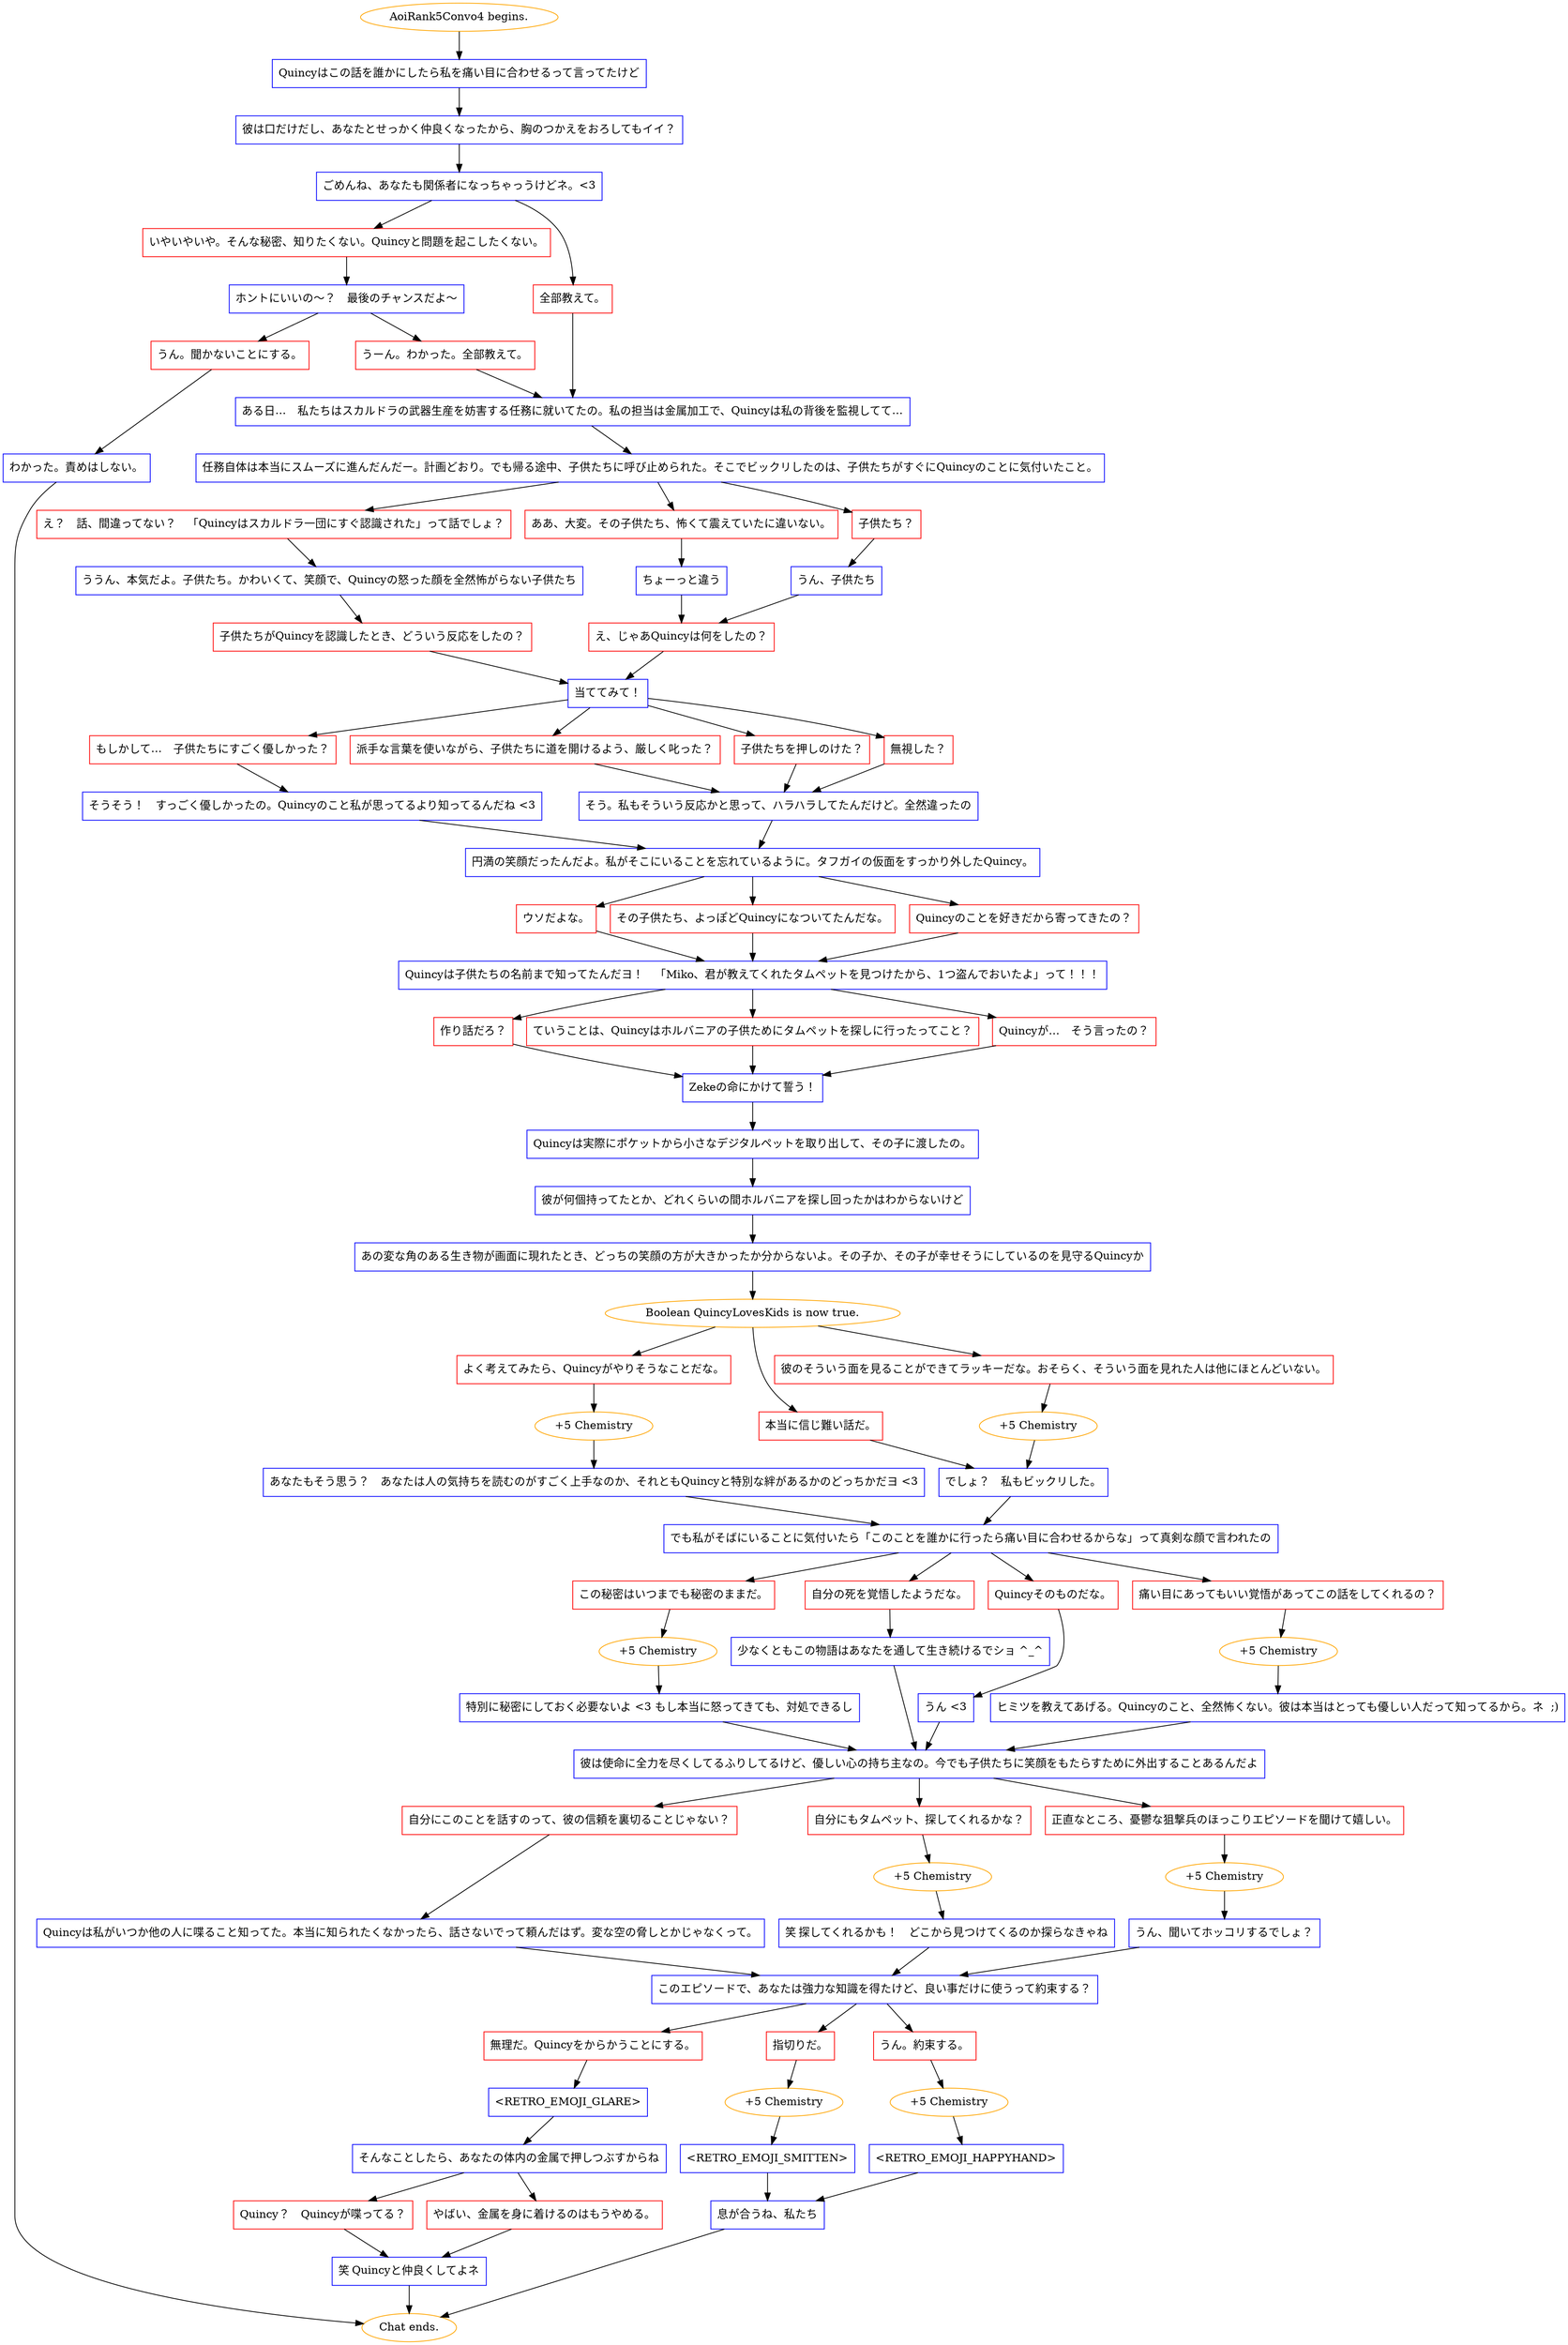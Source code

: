 digraph {
	"AoiRank5Convo4 begins." [color=orange];
		"AoiRank5Convo4 begins." -> j2602576227;
	j2602576227 [label="Quincyはこの話を誰かにしたら私を痛い目に合わせるって言ってたけど",shape=box,color=blue];
		j2602576227 -> j4105122849;
	j4105122849 [label="彼は口だけだし、あなたとせっかく仲良くなったから、胸のつかえをおろしてもイイ？",shape=box,color=blue];
		j4105122849 -> j3466105410;
	j3466105410 [label="ごめんね、あなたも関係者になっちゃっうけどネ。<3",shape=box,color=blue];
		j3466105410 -> j2973733756;
		j3466105410 -> j1223812821;
	j2973733756 [label="いやいやいや。そんな秘密、知りたくない。Quincyと問題を起こしたくない。",shape=box,color=red];
		j2973733756 -> j1914008043;
	j1223812821 [label="全部教えて。",shape=box,color=red];
		j1223812821 -> j3965656798;
	j1914008043 [label="ホントにいいの～？　最後のチャンスだよ～",shape=box,color=blue];
		j1914008043 -> j16695983;
		j1914008043 -> j1629716702;
	j3965656798 [label="ある日…　私たちはスカルドラの武器生産を妨害する任務に就いてたの。私の担当は金属加工で、Quincyは私の背後を監視してて…",shape=box,color=blue];
		j3965656798 -> j3641004058;
	j16695983 [label="うーん。わかった。全部教えて。",shape=box,color=red];
		j16695983 -> j3965656798;
	j1629716702 [label="うん。聞かないことにする。",shape=box,color=red];
		j1629716702 -> j2646328725;
	j3641004058 [label="任務自体は本当にスムーズに進んだんだー。計画どおり。でも帰る途中、子供たちに呼び止められた。そこでビックリしたのは、子供たちがすぐにQuincyのことに気付いたこと。",shape=box,color=blue];
		j3641004058 -> j1425764575;
		j3641004058 -> j3985443846;
		j3641004058 -> j2704946553;
	j2646328725 [label="わかった。責めはしない。",shape=box,color=blue];
		j2646328725 -> "Chat ends.";
	j1425764575 [label="え？　話、間違ってない？　「Quincyはスカルドラ一団にすぐ認識された」って話でしょ？",shape=box,color=red];
		j1425764575 -> j2534595809;
	j3985443846 [label="ああ、大変。その子供たち、怖くて震えていたに違いない。",shape=box,color=red];
		j3985443846 -> j466901971;
	j2704946553 [label="子供たち？",shape=box,color=red];
		j2704946553 -> j1689000178;
	"Chat ends." [color=orange];
	j2534595809 [label="ううん、本気だよ。子供たち。かわいくて、笑顔で、Quincyの怒った顔を全然怖がらない子供たち",shape=box,color=blue];
		j2534595809 -> j2728874751;
	j466901971 [label="ちょーっと違う",shape=box,color=blue];
		j466901971 -> j2979069417;
	j1689000178 [label="うん、子供たち",shape=box,color=blue];
		j1689000178 -> j2979069417;
	j2728874751 [label="子供たちがQuincyを認識したとき、どういう反応をしたの？",shape=box,color=red];
		j2728874751 -> j2074201859;
	j2979069417 [label="え、じゃあQuincyは何をしたの？",shape=box,color=red];
		j2979069417 -> j2074201859;
	j2074201859 [label="当ててみて！",shape=box,color=blue];
		j2074201859 -> j785415135;
		j2074201859 -> j2110973689;
		j2074201859 -> j2640569328;
		j2074201859 -> j2297312311;
	j785415135 [label="派手な言葉を使いながら、子供たちに道を開けるよう、厳しく叱った？",shape=box,color=red];
		j785415135 -> j3287932390;
	j2110973689 [label="子供たちを押しのけた？",shape=box,color=red];
		j2110973689 -> j3287932390;
	j2640569328 [label="無視した？",shape=box,color=red];
		j2640569328 -> j3287932390;
	j2297312311 [label="もしかして…　子供たちにすごく優しかった？",shape=box,color=red];
		j2297312311 -> j2436327389;
	j3287932390 [label="そう。私もそういう反応かと思って、ハラハラしてたんだけど。全然違ったの",shape=box,color=blue];
		j3287932390 -> j825240688;
	j2436327389 [label="そうそう！　すっごく優しかったの。Quincyのこと私が思ってるより知ってるんだね <3",shape=box,color=blue];
		j2436327389 -> j825240688;
	j825240688 [label="円満の笑顔だったんだよ。私がそこにいることを忘れているように。タフガイの仮面をすっかり外したQuincy。",shape=box,color=blue];
		j825240688 -> j2916318556;
		j825240688 -> j2261095581;
		j825240688 -> j2161869662;
	j2916318556 [label="その子供たち、よっぽどQuincyになついてたんだな。",shape=box,color=red];
		j2916318556 -> j2321123013;
	j2261095581 [label="Quincyのことを好きだから寄ってきたの？",shape=box,color=red];
		j2261095581 -> j2321123013;
	j2161869662 [label="ウソだよな。",shape=box,color=red];
		j2161869662 -> j2321123013;
	j2321123013 [label="Quincyは子供たちの名前まで知ってたんだヨ！　「Miko、君が教えてくれたタムペットを見つけたから、1つ盗んでおいたよ」って！！！",shape=box,color=blue];
		j2321123013 -> j3295429849;
		j2321123013 -> j1287319758;
		j2321123013 -> j3597286848;
	j3295429849 [label="ていうことは、Quincyはホルバニアの子供ためにタムペットを探しに行ったってこと？",shape=box,color=red];
		j3295429849 -> j1266626158;
	j1287319758 [label="Quincyが…　そう言ったの？",shape=box,color=red];
		j1287319758 -> j1266626158;
	j3597286848 [label="作り話だろ？",shape=box,color=red];
		j3597286848 -> j1266626158;
	j1266626158 [label="Zekeの命にかけて誓う！",shape=box,color=blue];
		j1266626158 -> j1966758090;
	j1966758090 [label="Quincyは実際にポケットから小さなデジタルペットを取り出して、その子に渡したの。",shape=box,color=blue];
		j1966758090 -> j2113643056;
	j2113643056 [label="彼が何個持ってたとか、どれくらいの間ホルバニアを探し回ったかはわからないけど",shape=box,color=blue];
		j2113643056 -> j2638061184;
	j2638061184 [label="あの変な角のある生き物が画面に現れたとき、どっちの笑顔の方が大きかったか分からないよ。その子か、その子が幸せそうにしているのを見守るQuincyか",shape=box,color=blue];
		j2638061184 -> j1788467663;
	j1788467663 [label="Boolean QuincyLovesKids is now true.",color=orange];
		j1788467663 -> j2364717910;
		j1788467663 -> j115886153;
		j1788467663 -> j3438670267;
	j2364717910 [label="よく考えてみたら、Quincyがやりそうなことだな。",shape=box,color=red];
		j2364717910 -> j177421991;
	j115886153 [label="本当に信じ難い話だ。",shape=box,color=red];
		j115886153 -> j3770370277;
	j3438670267 [label="彼のそういう面を見ることができてラッキーだな。おそらく、そういう面を見れた人は他にほとんどいない。",shape=box,color=red];
		j3438670267 -> j4004777354;
	j177421991 [label="+5 Chemistry",color=orange];
		j177421991 -> j2961371703;
	j3770370277 [label="でしょ？　私もビックリした。",shape=box,color=blue];
		j3770370277 -> j2788124601;
	j4004777354 [label="+5 Chemistry",color=orange];
		j4004777354 -> j3770370277;
	j2961371703 [label="あなたもそう思う？　あなたは人の気持ちを読むのがすごく上手なのか、それともQuincyと特別な絆があるかのどっちかだヨ <3",shape=box,color=blue];
		j2961371703 -> j2788124601;
	j2788124601 [label="でも私がそばにいることに気付いたら「このことを誰かに行ったら痛い目に合わせるからな」って真剣な顔で言われたの",shape=box,color=blue];
		j2788124601 -> j3528870872;
		j2788124601 -> j2026246920;
		j2788124601 -> j2315818824;
		j2788124601 -> j3083551371;
	j3528870872 [label="Quincyそのものだな。",shape=box,color=red];
		j3528870872 -> j581050386;
	j2026246920 [label="痛い目にあってもいい覚悟があってこの話をしてくれるの？",shape=box,color=red];
		j2026246920 -> j1946985944;
	j2315818824 [label="この秘密はいつまでも秘密のままだ。",shape=box,color=red];
		j2315818824 -> j3104715613;
	j3083551371 [label="自分の死を覚悟したようだな。",shape=box,color=red];
		j3083551371 -> j1998609084;
	j581050386 [label="うん <3",shape=box,color=blue];
		j581050386 -> j3309332057;
	j1946985944 [label="+5 Chemistry",color=orange];
		j1946985944 -> j1965887641;
	j3104715613 [label="+5 Chemistry",color=orange];
		j3104715613 -> j1900199834;
	j1998609084 [label="少なくともこの物語はあなたを通して生き続けるでショ ^_^",shape=box,color=blue];
		j1998609084 -> j3309332057;
	j3309332057 [label="彼は使命に全力を尽くしてるふりしてるけど、優しい心の持ち主なの。今でも子供たちに笑顔をもたらすために外出することあるんだよ",shape=box,color=blue];
		j3309332057 -> j1963110310;
		j3309332057 -> j247104582;
		j3309332057 -> j3293444687;
	j1965887641 [label="ヒミツを教えてあげる。Quincyのこと、全然怖くない。彼は本当はとっても優しい人だって知ってるから。ネ  ;)",shape=box,color=blue];
		j1965887641 -> j3309332057;
	j1900199834 [label="特別に秘密にしておく必要ないよ <3 もし本当に怒ってきても、対処できるし",shape=box,color=blue];
		j1900199834 -> j3309332057;
	j1963110310 [label="自分にもタムペット、探してくれるかな？",shape=box,color=red];
		j1963110310 -> j73124605;
	j247104582 [label="正直なところ、憂鬱な狙撃兵のほっこりエピソードを聞けて嬉しい。",shape=box,color=red];
		j247104582 -> j4063521049;
	j3293444687 [label="自分にこのことを話すのって、彼の信頼を裏切ることじゃない？",shape=box,color=red];
		j3293444687 -> j1845748536;
	j73124605 [label="+5 Chemistry",color=orange];
		j73124605 -> j3901666315;
	j4063521049 [label="+5 Chemistry",color=orange];
		j4063521049 -> j3069696878;
	j1845748536 [label="Quincyは私がいつか他の人に喋ること知ってた。本当に知られたくなかったら、話さないでって頼んだはず。変な空の脅しとかじゃなくって。",shape=box,color=blue];
		j1845748536 -> j4264898171;
	j3901666315 [label="笑 探してくれるかも！　どこから見つけてくるのか探らなきゃね",shape=box,color=blue];
		j3901666315 -> j4264898171;
	j3069696878 [label="うん、聞いてホッコリするでしょ？",shape=box,color=blue];
		j3069696878 -> j4264898171;
	j4264898171 [label="このエピソードで、あなたは強力な知識を得たけど、良い事だけに使うって約束する？",shape=box,color=blue];
		j4264898171 -> j2127742483;
		j4264898171 -> j2830787191;
		j4264898171 -> j2989250431;
	j2127742483 [label="うん。約束する。",shape=box,color=red];
		j2127742483 -> j1744413855;
	j2830787191 [label="指切りだ。",shape=box,color=red];
		j2830787191 -> j2046140474;
	j2989250431 [label="無理だ。Quincyをからかうことにする。",shape=box,color=red];
		j2989250431 -> j3487123648;
	j1744413855 [label="+5 Chemistry",color=orange];
		j1744413855 -> j1694987413;
	j2046140474 [label="+5 Chemistry",color=orange];
		j2046140474 -> j248726226;
	j3487123648 [label="<RETRO_EMOJI_GLARE>",shape=box,color=blue];
		j3487123648 -> j3099912125;
	j1694987413 [label="<RETRO_EMOJI_HAPPYHAND>",shape=box,color=blue];
		j1694987413 -> j2180480538;
	j248726226 [label="<RETRO_EMOJI_SMITTEN>",shape=box,color=blue];
		j248726226 -> j2180480538;
	j3099912125 [label="そんなことしたら、あなたの体内の金属で押しつぶすからね",shape=box,color=blue];
		j3099912125 -> j2627428907;
		j3099912125 -> j4022231047;
	j2180480538 [label="息が合うね、私たち",shape=box,color=blue];
		j2180480538 -> "Chat ends.";
	j2627428907 [label="Quincy？　Quincyが喋ってる？",shape=box,color=red];
		j2627428907 -> j2849121686;
	j4022231047 [label="やばい、金属を身に着けるのはもうやめる。",shape=box,color=red];
		j4022231047 -> j2849121686;
	j2849121686 [label="笑 Quincyと仲良くしてよネ",shape=box,color=blue];
		j2849121686 -> "Chat ends.";
}